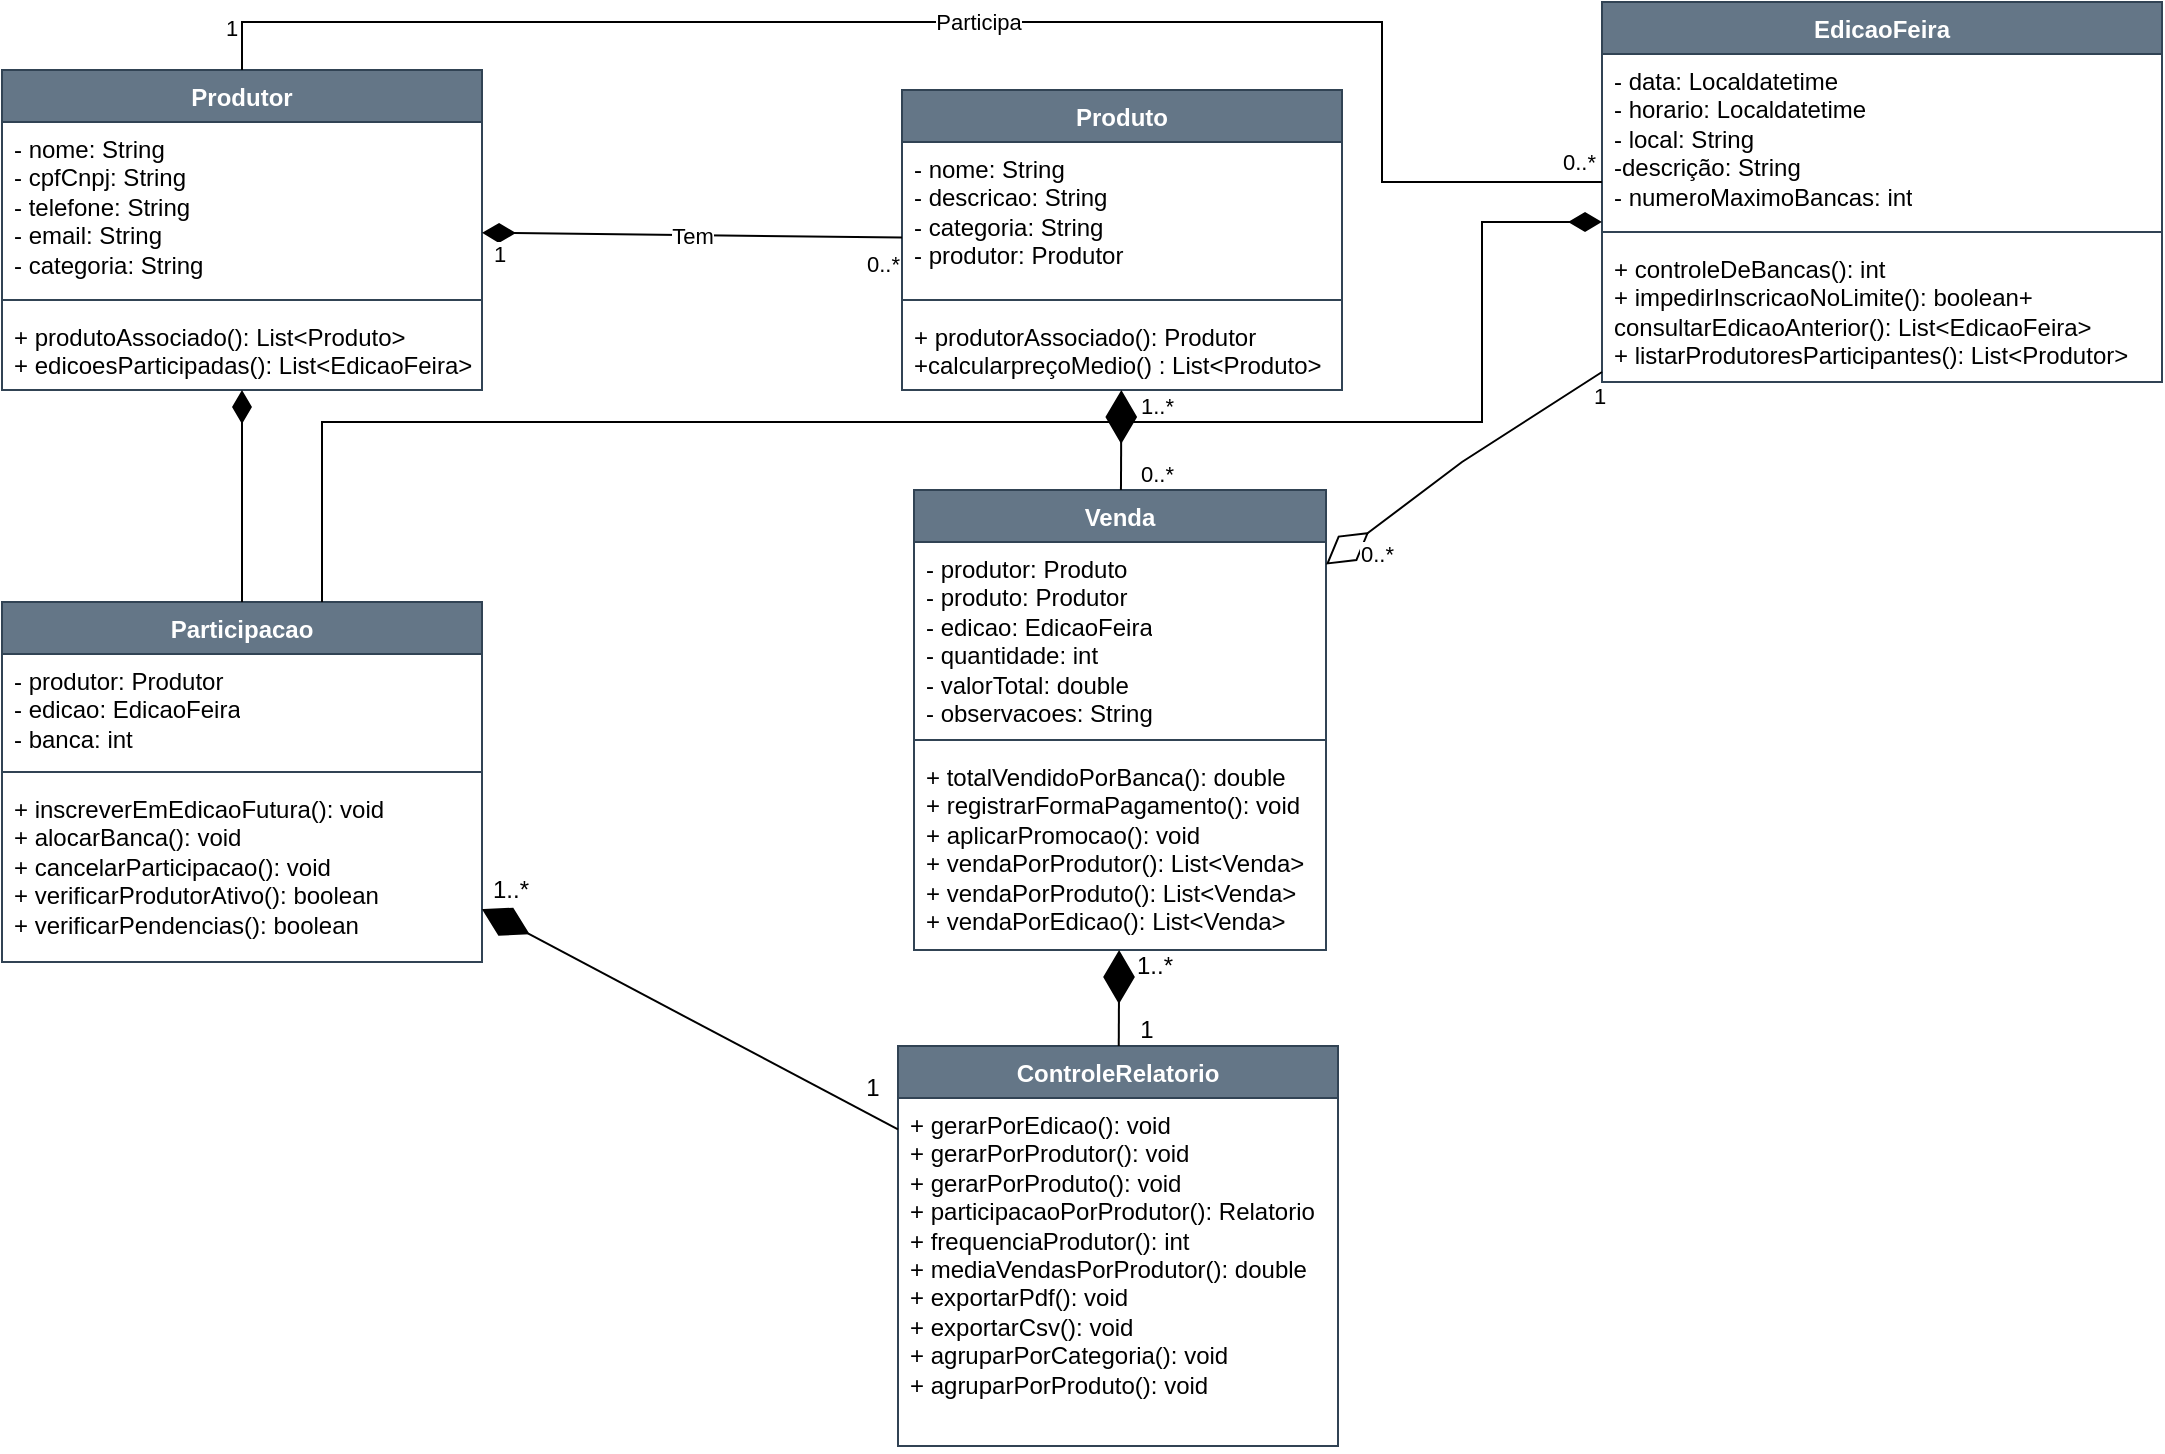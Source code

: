 <mxfile version="27.0.9">
  <diagram name="Página-1" id="UubFM1cYbvkRw-unpNSV">
    <mxGraphModel dx="1371" dy="765" grid="1" gridSize="10" guides="1" tooltips="1" connect="1" arrows="1" fold="1" page="1" pageScale="1" pageWidth="827" pageHeight="1169" math="0" shadow="0">
      <root>
        <mxCell id="0" />
        <mxCell id="1" parent="0" />
        <mxCell id="cK3SOVMdzuHlb-Z2l-2t-1" value="Produtor" style="swimlane;fontStyle=1;align=center;verticalAlign=top;childLayout=stackLayout;horizontal=1;startSize=26;horizontalStack=0;resizeParent=1;resizeParentMax=0;resizeLast=0;collapsible=1;marginBottom=0;whiteSpace=wrap;html=1;fillColor=#647687;strokeColor=#314354;fontColor=#ffffff;" parent="1" vertex="1">
          <mxGeometry x="20" y="54" width="240" height="160" as="geometry" />
        </mxCell>
        <mxCell id="cK3SOVMdzuHlb-Z2l-2t-2" value="- nome: String&lt;div&gt;- cpfCnpj: String&lt;/div&gt;&lt;div&gt;- telefone&lt;span style=&quot;background-color: transparent; color: light-dark(rgb(0, 0, 0), rgb(255, 255, 255));&quot;&gt;: String&lt;/span&gt;&lt;/div&gt;&lt;div&gt;- email&lt;span style=&quot;background-color: transparent; color: light-dark(rgb(0, 0, 0), rgb(255, 255, 255));&quot;&gt;: String&lt;/span&gt;&lt;/div&gt;&lt;div&gt;- categoria&lt;span style=&quot;background-color: transparent; color: light-dark(rgb(0, 0, 0), rgb(255, 255, 255));&quot;&gt;: String&lt;/span&gt;&lt;/div&gt;" style="text;strokeColor=none;fillColor=none;align=left;verticalAlign=top;spacingLeft=4;spacingRight=4;overflow=hidden;rotatable=0;points=[[0,0.5],[1,0.5]];portConstraint=eastwest;whiteSpace=wrap;html=1;" parent="cK3SOVMdzuHlb-Z2l-2t-1" vertex="1">
          <mxGeometry y="26" width="240" height="84" as="geometry" />
        </mxCell>
        <mxCell id="cK3SOVMdzuHlb-Z2l-2t-3" value="" style="line;strokeWidth=1;fillColor=none;align=left;verticalAlign=middle;spacingTop=-1;spacingLeft=3;spacingRight=3;rotatable=0;labelPosition=right;points=[];portConstraint=eastwest;strokeColor=inherit;" parent="cK3SOVMdzuHlb-Z2l-2t-1" vertex="1">
          <mxGeometry y="110" width="240" height="10" as="geometry" />
        </mxCell>
        <mxCell id="cK3SOVMdzuHlb-Z2l-2t-4" value="+ produtoAssociado(): List&amp;lt;Produto&amp;gt;&lt;div&gt;+ edicoesParticipadas(): List&amp;lt;EdicaoFeira&amp;gt;&lt;/div&gt;" style="text;strokeColor=none;fillColor=none;align=left;verticalAlign=top;spacingLeft=4;spacingRight=4;overflow=hidden;rotatable=0;points=[[0,0.5],[1,0.5]];portConstraint=eastwest;whiteSpace=wrap;html=1;" parent="cK3SOVMdzuHlb-Z2l-2t-1" vertex="1">
          <mxGeometry y="120" width="240" height="40" as="geometry" />
        </mxCell>
        <mxCell id="cK3SOVMdzuHlb-Z2l-2t-5" value="Produto" style="swimlane;fontStyle=1;align=center;verticalAlign=top;childLayout=stackLayout;horizontal=1;startSize=26;horizontalStack=0;resizeParent=1;resizeParentMax=0;resizeLast=0;collapsible=1;marginBottom=0;whiteSpace=wrap;html=1;fillColor=#647687;strokeColor=#314354;fontColor=#ffffff;" parent="1" vertex="1">
          <mxGeometry x="470" y="64" width="220" height="150" as="geometry" />
        </mxCell>
        <mxCell id="cK3SOVMdzuHlb-Z2l-2t-6" value="- nome: String&lt;div&gt;- descricao&lt;span style=&quot;background-color: transparent; color: light-dark(rgb(0, 0, 0), rgb(255, 255, 255));&quot;&gt;: String&lt;/span&gt;&lt;/div&gt;&lt;div&gt;- categoria&lt;span style=&quot;background-color: transparent; color: light-dark(rgb(0, 0, 0), rgb(255, 255, 255));&quot;&gt;: String&lt;/span&gt;&lt;/div&gt;&lt;div&gt;&lt;span style=&quot;background-color: transparent; color: light-dark(rgb(0, 0, 0), rgb(255, 255, 255));&quot;&gt;- produtor: Produtor&lt;/span&gt;&lt;/div&gt;" style="text;strokeColor=none;fillColor=none;align=left;verticalAlign=top;spacingLeft=4;spacingRight=4;overflow=hidden;rotatable=0;points=[[0,0.5],[1,0.5]];portConstraint=eastwest;whiteSpace=wrap;html=1;" parent="cK3SOVMdzuHlb-Z2l-2t-5" vertex="1">
          <mxGeometry y="26" width="220" height="74" as="geometry" />
        </mxCell>
        <mxCell id="cK3SOVMdzuHlb-Z2l-2t-7" value="" style="line;strokeWidth=1;fillColor=none;align=left;verticalAlign=middle;spacingTop=-1;spacingLeft=3;spacingRight=3;rotatable=0;labelPosition=right;points=[];portConstraint=eastwest;strokeColor=inherit;" parent="cK3SOVMdzuHlb-Z2l-2t-5" vertex="1">
          <mxGeometry y="100" width="220" height="10" as="geometry" />
        </mxCell>
        <mxCell id="cK3SOVMdzuHlb-Z2l-2t-8" value="&lt;div&gt;+ produtorAssociado(): Produtor&lt;/div&gt;&lt;div&gt;+calcularpreçoMedio() : List&amp;lt;Produto&amp;gt;&lt;/div&gt;" style="text;strokeColor=none;fillColor=none;align=left;verticalAlign=top;spacingLeft=4;spacingRight=4;overflow=hidden;rotatable=0;points=[[0,0.5],[1,0.5]];portConstraint=eastwest;whiteSpace=wrap;html=1;" parent="cK3SOVMdzuHlb-Z2l-2t-5" vertex="1">
          <mxGeometry y="110" width="220" height="40" as="geometry" />
        </mxCell>
        <mxCell id="cK3SOVMdzuHlb-Z2l-2t-9" value="EdicaoFeira" style="swimlane;fontStyle=1;align=center;verticalAlign=top;childLayout=stackLayout;horizontal=1;startSize=26;horizontalStack=0;resizeParent=1;resizeParentMax=0;resizeLast=0;collapsible=1;marginBottom=0;whiteSpace=wrap;html=1;fillColor=#647687;strokeColor=#314354;fontColor=#ffffff;" parent="1" vertex="1">
          <mxGeometry x="820" y="20" width="280" height="190" as="geometry" />
        </mxCell>
        <mxCell id="cK3SOVMdzuHlb-Z2l-2t-10" value="- data: Localdatetime&lt;div&gt;- horario: Localdatetime&lt;/div&gt;&lt;div&gt;- local&lt;span style=&quot;background-color: transparent; color: light-dark(rgb(0, 0, 0), rgb(255, 255, 255));&quot;&gt;: String&lt;/span&gt;&lt;/div&gt;&lt;div&gt;&lt;span style=&quot;background-color: transparent; color: light-dark(rgb(0, 0, 0), rgb(255, 255, 255));&quot;&gt;-descrição: String&lt;/span&gt;&lt;/div&gt;&lt;div&gt;- numeroMaximoBancas: int&lt;/div&gt;" style="text;strokeColor=none;fillColor=none;align=left;verticalAlign=top;spacingLeft=4;spacingRight=4;overflow=hidden;rotatable=0;points=[[0,0.5],[1,0.5]];portConstraint=eastwest;whiteSpace=wrap;html=1;" parent="cK3SOVMdzuHlb-Z2l-2t-9" vertex="1">
          <mxGeometry y="26" width="280" height="84" as="geometry" />
        </mxCell>
        <mxCell id="cK3SOVMdzuHlb-Z2l-2t-11" value="" style="line;strokeWidth=1;fillColor=none;align=left;verticalAlign=middle;spacingTop=-1;spacingLeft=3;spacingRight=3;rotatable=0;labelPosition=right;points=[];portConstraint=eastwest;strokeColor=inherit;" parent="cK3SOVMdzuHlb-Z2l-2t-9" vertex="1">
          <mxGeometry y="110" width="280" height="10" as="geometry" />
        </mxCell>
        <mxCell id="cK3SOVMdzuHlb-Z2l-2t-12" value="+ controleDeBancas(): int&lt;div&gt;+ impedirInscricaoNoLimite(): boolean+ consultarEdicaoAnterior(): List&amp;lt;EdicaoFeira&amp;gt;&lt;div&gt;+ listarProdutoresParticipantes(): List&amp;lt;Produtor&amp;gt;&lt;/div&gt;&lt;/div&gt;&lt;div&gt;&lt;br&gt;&lt;/div&gt;" style="text;strokeColor=none;fillColor=none;align=left;verticalAlign=top;spacingLeft=4;spacingRight=4;overflow=hidden;rotatable=0;points=[[0,0.5],[1,0.5]];portConstraint=eastwest;whiteSpace=wrap;html=1;" parent="cK3SOVMdzuHlb-Z2l-2t-9" vertex="1">
          <mxGeometry y="120" width="280" height="70" as="geometry" />
        </mxCell>
        <mxCell id="cK3SOVMdzuHlb-Z2l-2t-13" value="Participacao" style="swimlane;fontStyle=1;align=center;verticalAlign=top;childLayout=stackLayout;horizontal=1;startSize=26;horizontalStack=0;resizeParent=1;resizeParentMax=0;resizeLast=0;collapsible=1;marginBottom=0;whiteSpace=wrap;html=1;fillColor=#647687;fontColor=#ffffff;strokeColor=#314354;" parent="1" vertex="1">
          <mxGeometry x="20" y="320" width="240" height="180" as="geometry" />
        </mxCell>
        <mxCell id="cK3SOVMdzuHlb-Z2l-2t-14" value="- produtor: Produtor&lt;div&gt;- edicao: EdicaoFeira&lt;/div&gt;&lt;div&gt;- banca: int&lt;/div&gt;" style="text;strokeColor=none;fillColor=none;align=left;verticalAlign=top;spacingLeft=4;spacingRight=4;overflow=hidden;rotatable=0;points=[[0,0.5],[1,0.5]];portConstraint=eastwest;whiteSpace=wrap;html=1;" parent="cK3SOVMdzuHlb-Z2l-2t-13" vertex="1">
          <mxGeometry y="26" width="240" height="54" as="geometry" />
        </mxCell>
        <mxCell id="cK3SOVMdzuHlb-Z2l-2t-15" value="" style="line;strokeWidth=1;fillColor=none;align=left;verticalAlign=middle;spacingTop=-1;spacingLeft=3;spacingRight=3;rotatable=0;labelPosition=right;points=[];portConstraint=eastwest;strokeColor=inherit;" parent="cK3SOVMdzuHlb-Z2l-2t-13" vertex="1">
          <mxGeometry y="80" width="240" height="10" as="geometry" />
        </mxCell>
        <mxCell id="cK3SOVMdzuHlb-Z2l-2t-16" value="+ inscreverEmEdicaoFutura(): void&lt;div&gt;+ alocarBanca(): void&lt;/div&gt;&lt;div&gt;+ cancelarParticipacao(): void&lt;/div&gt;&lt;div&gt;+ verificarProdutorAtivo(): boolean&lt;/div&gt;&lt;div&gt;+ verificarPendencias(): boolean&lt;/div&gt;" style="text;strokeColor=none;fillColor=none;align=left;verticalAlign=top;spacingLeft=4;spacingRight=4;overflow=hidden;rotatable=0;points=[[0,0.5],[1,0.5]];portConstraint=eastwest;whiteSpace=wrap;html=1;" parent="cK3SOVMdzuHlb-Z2l-2t-13" vertex="1">
          <mxGeometry y="90" width="240" height="90" as="geometry" />
        </mxCell>
        <mxCell id="cK3SOVMdzuHlb-Z2l-2t-17" value="Venda" style="swimlane;fontStyle=1;align=center;verticalAlign=top;childLayout=stackLayout;horizontal=1;startSize=26;horizontalStack=0;resizeParent=1;resizeParentMax=0;resizeLast=0;collapsible=1;marginBottom=0;whiteSpace=wrap;html=1;fillColor=#647687;fontColor=#ffffff;strokeColor=#314354;" parent="1" vertex="1">
          <mxGeometry x="476" y="264" width="206" height="230" as="geometry" />
        </mxCell>
        <mxCell id="cK3SOVMdzuHlb-Z2l-2t-18" value="- produtor: Produto&lt;div&gt;- produto: Produtor&lt;/div&gt;&lt;div&gt;- edicao: EdicaoFeira&lt;/div&gt;&lt;div&gt;- quantidade: int&lt;/div&gt;&lt;div&gt;- valorTotal: double&lt;/div&gt;&lt;div&gt;- observacoes: String&lt;/div&gt;" style="text;strokeColor=none;fillColor=none;align=left;verticalAlign=top;spacingLeft=4;spacingRight=4;overflow=hidden;rotatable=0;points=[[0,0.5],[1,0.5]];portConstraint=eastwest;whiteSpace=wrap;html=1;" parent="cK3SOVMdzuHlb-Z2l-2t-17" vertex="1">
          <mxGeometry y="26" width="206" height="94" as="geometry" />
        </mxCell>
        <mxCell id="cK3SOVMdzuHlb-Z2l-2t-19" value="" style="line;strokeWidth=1;fillColor=none;align=left;verticalAlign=middle;spacingTop=-1;spacingLeft=3;spacingRight=3;rotatable=0;labelPosition=right;points=[];portConstraint=eastwest;strokeColor=inherit;" parent="cK3SOVMdzuHlb-Z2l-2t-17" vertex="1">
          <mxGeometry y="120" width="206" height="10" as="geometry" />
        </mxCell>
        <mxCell id="cK3SOVMdzuHlb-Z2l-2t-20" value="+ totalVendidoPorBanca(): double&lt;div&gt;+ registrarFormaPagamento(): void&lt;/div&gt;&lt;div&gt;+ aplicarPromocao(): void&lt;/div&gt;&lt;div&gt;+ vendaPorProdutor(): List&amp;lt;Venda&amp;gt;&lt;div&gt;+ vendaPorProduto()&lt;span style=&quot;background-color: transparent; color: light-dark(rgb(0, 0, 0), rgb(255, 255, 255));&quot;&gt;: List&amp;lt;Venda&amp;gt;&lt;/span&gt;&lt;/div&gt;&lt;div&gt;+ vendaPorEdicao()&lt;span style=&quot;background-color: transparent; color: light-dark(rgb(0, 0, 0), rgb(255, 255, 255));&quot;&gt;: List&amp;lt;Venda&amp;gt;&lt;/span&gt;&lt;/div&gt;&lt;br&gt;&lt;/div&gt;" style="text;strokeColor=none;fillColor=none;align=left;verticalAlign=top;spacingLeft=4;spacingRight=4;overflow=hidden;rotatable=0;points=[[0,0.5],[1,0.5]];portConstraint=eastwest;whiteSpace=wrap;html=1;" parent="cK3SOVMdzuHlb-Z2l-2t-17" vertex="1">
          <mxGeometry y="130" width="206" height="100" as="geometry" />
        </mxCell>
        <mxCell id="cK3SOVMdzuHlb-Z2l-2t-27" value="ControleRelatorio" style="swimlane;fontStyle=1;align=center;verticalAlign=top;childLayout=stackLayout;horizontal=1;startSize=26;horizontalStack=0;resizeParent=1;resizeParentMax=0;resizeLast=0;collapsible=1;marginBottom=0;whiteSpace=wrap;html=1;fillColor=#647687;fontColor=#ffffff;strokeColor=#314354;" parent="1" vertex="1">
          <mxGeometry x="468" y="542" width="220" height="200" as="geometry" />
        </mxCell>
        <mxCell id="cK3SOVMdzuHlb-Z2l-2t-28" value="+ gerarPorEdicao(): void&lt;div&gt;+ gerarPorProdutor(): void&lt;/div&gt;&lt;div&gt;+ gerarPorProduto(): void&lt;/div&gt;&lt;div&gt;+ participacaoPorProdutor(): Relatorio&lt;/div&gt;&lt;div&gt;+ frequenciaProdutor(): int&lt;/div&gt;&lt;div&gt;+ mediaVendasPorProdutor(): double&lt;/div&gt;&lt;div&gt;+ exportarPdf(): void&lt;div&gt;+ exportarCsv(): void&lt;/div&gt;&lt;div&gt;+ agruparPorCategoria(): void&lt;/div&gt;&lt;div&gt;+ agruparPorProduto(): void&lt;/div&gt;&lt;br&gt;&lt;/div&gt;&lt;div&gt;&lt;br&gt;&lt;/div&gt;" style="text;strokeColor=none;fillColor=none;align=left;verticalAlign=top;spacingLeft=4;spacingRight=4;overflow=hidden;rotatable=0;points=[[0,0.5],[1,0.5]];portConstraint=eastwest;whiteSpace=wrap;html=1;" parent="cK3SOVMdzuHlb-Z2l-2t-27" vertex="1">
          <mxGeometry y="26" width="220" height="174" as="geometry" />
        </mxCell>
        <mxCell id="cK3SOVMdzuHlb-Z2l-2t-31" value="Tem" style="endArrow=none;html=1;endSize=12;startArrow=diamondThin;startSize=14;startFill=1;rounded=0;endFill=0;" parent="1" source="cK3SOVMdzuHlb-Z2l-2t-1" target="cK3SOVMdzuHlb-Z2l-2t-5" edge="1">
          <mxGeometry relative="1" as="geometry">
            <mxPoint x="260" y="130.028" as="sourcePoint" />
            <mxPoint x="470" y="123.078" as="targetPoint" />
            <Array as="points" />
          </mxGeometry>
        </mxCell>
        <mxCell id="cK3SOVMdzuHlb-Z2l-2t-32" value="1&lt;div&gt;&lt;br&gt;&lt;/div&gt;" style="edgeLabel;resizable=0;html=1;align=left;verticalAlign=top;" parent="cK3SOVMdzuHlb-Z2l-2t-31" connectable="0" vertex="1">
          <mxGeometry x="-1" relative="1" as="geometry">
            <mxPoint x="4" y="-2" as="offset" />
          </mxGeometry>
        </mxCell>
        <mxCell id="cK3SOVMdzuHlb-Z2l-2t-33" value="0..*" style="edgeLabel;resizable=0;html=1;align=right;verticalAlign=top;" parent="cK3SOVMdzuHlb-Z2l-2t-31" connectable="0" vertex="1">
          <mxGeometry x="1" relative="1" as="geometry" />
        </mxCell>
        <mxCell id="cK3SOVMdzuHlb-Z2l-2t-36" value="" style="endArrow=none;html=1;endSize=12;startArrow=diamondThin;startSize=14;startFill=1;rounded=0;endFill=0;" parent="1" source="cK3SOVMdzuHlb-Z2l-2t-1" target="cK3SOVMdzuHlb-Z2l-2t-13" edge="1">
          <mxGeometry relative="1" as="geometry">
            <mxPoint x="340" y="250" as="sourcePoint" />
            <mxPoint x="550" y="250" as="targetPoint" />
            <Array as="points" />
          </mxGeometry>
        </mxCell>
        <mxCell id="Uev11RCgkz0eMrtclTKq-8" value="" style="endArrow=none;html=1;endSize=12;startArrow=diamondThin;startSize=14;startFill=1;rounded=0;endFill=0;edgeStyle=orthogonalEdgeStyle;" parent="1" source="cK3SOVMdzuHlb-Z2l-2t-9" target="cK3SOVMdzuHlb-Z2l-2t-13" edge="1">
          <mxGeometry relative="1" as="geometry">
            <mxPoint x="680" y="300" as="sourcePoint" />
            <mxPoint x="680" y="406" as="targetPoint" />
            <Array as="points">
              <mxPoint x="760" y="130" />
              <mxPoint x="760" y="230" />
              <mxPoint x="180" y="230" />
            </Array>
          </mxGeometry>
        </mxCell>
        <mxCell id="Uev11RCgkz0eMrtclTKq-9" value="Participa" style="endArrow=none;html=1;endSize=12;startArrow=none;startSize=14;startFill=0;rounded=0;endFill=0;edgeStyle=orthogonalEdgeStyle;" parent="1" source="cK3SOVMdzuHlb-Z2l-2t-1" target="cK3SOVMdzuHlb-Z2l-2t-9" edge="1">
          <mxGeometry relative="1" as="geometry">
            <mxPoint x="520" y="210" as="sourcePoint" />
            <mxPoint x="730" y="210" as="targetPoint" />
            <Array as="points">
              <mxPoint x="140" y="30" />
              <mxPoint x="710" y="30" />
              <mxPoint x="710" y="110" />
            </Array>
          </mxGeometry>
        </mxCell>
        <mxCell id="Uev11RCgkz0eMrtclTKq-10" value="1&lt;div&gt;&lt;br&gt;&lt;/div&gt;" style="edgeLabel;resizable=0;html=1;align=left;verticalAlign=top;" parent="Uev11RCgkz0eMrtclTKq-9" connectable="0" vertex="1">
          <mxGeometry x="-1" relative="1" as="geometry">
            <mxPoint x="-10" y="-34" as="offset" />
          </mxGeometry>
        </mxCell>
        <mxCell id="Uev11RCgkz0eMrtclTKq-11" value="0..*" style="edgeLabel;resizable=0;html=1;align=right;verticalAlign=top;" parent="Uev11RCgkz0eMrtclTKq-9" connectable="0" vertex="1">
          <mxGeometry x="1" relative="1" as="geometry">
            <mxPoint x="-3" y="-23" as="offset" />
          </mxGeometry>
        </mxCell>
        <mxCell id="Uev11RCgkz0eMrtclTKq-14" value="" style="endArrow=diamondThin;endFill=0;endSize=24;html=1;rounded=0;" parent="1" source="cK3SOVMdzuHlb-Z2l-2t-9" target="cK3SOVMdzuHlb-Z2l-2t-17" edge="1">
          <mxGeometry width="160" relative="1" as="geometry">
            <mxPoint x="330" y="280" as="sourcePoint" />
            <mxPoint x="490" y="280" as="targetPoint" />
            <Array as="points">
              <mxPoint x="750" y="250" />
            </Array>
          </mxGeometry>
        </mxCell>
        <mxCell id="Uev11RCgkz0eMrtclTKq-16" value="1&lt;div&gt;&lt;br&gt;&lt;/div&gt;" style="edgeLabel;resizable=0;html=1;align=left;verticalAlign=top;" parent="1" connectable="0" vertex="1">
          <mxGeometry x="814" y="204" as="geometry" />
        </mxCell>
        <mxCell id="Uev11RCgkz0eMrtclTKq-17" value="0..*" style="edgeLabel;resizable=0;html=1;align=right;verticalAlign=top;" parent="1" connectable="0" vertex="1">
          <mxGeometry x="716" y="283" as="geometry" />
        </mxCell>
        <mxCell id="Uev11RCgkz0eMrtclTKq-22" value="" style="endArrow=diamondThin;endFill=1;endSize=24;html=1;rounded=0;" parent="1" source="cK3SOVMdzuHlb-Z2l-2t-17" target="cK3SOVMdzuHlb-Z2l-2t-5" edge="1">
          <mxGeometry width="160" relative="1" as="geometry">
            <mxPoint x="980" y="460" as="sourcePoint" />
            <mxPoint x="980" y="370" as="targetPoint" />
          </mxGeometry>
        </mxCell>
        <mxCell id="Uev11RCgkz0eMrtclTKq-23" value="1..*" style="edgeLabel;resizable=0;html=1;align=right;verticalAlign=top;" parent="1" connectable="0" vertex="1">
          <mxGeometry x="606" y="209" as="geometry" />
        </mxCell>
        <mxCell id="Uev11RCgkz0eMrtclTKq-24" value="0..*" style="edgeLabel;resizable=0;html=1;align=right;verticalAlign=top;" parent="1" connectable="0" vertex="1">
          <mxGeometry x="606" y="243" as="geometry" />
        </mxCell>
        <mxCell id="cTLOUE46LRVvWe_v4zAX-1" value="" style="endArrow=diamondThin;endFill=1;endSize=24;html=1;rounded=0;" edge="1" parent="1" source="cK3SOVMdzuHlb-Z2l-2t-27" target="cK3SOVMdzuHlb-Z2l-2t-17">
          <mxGeometry width="160" relative="1" as="geometry">
            <mxPoint x="579.5" y="544" as="sourcePoint" />
            <mxPoint x="580.5" y="494" as="targetPoint" />
          </mxGeometry>
        </mxCell>
        <mxCell id="cTLOUE46LRVvWe_v4zAX-3" value="1..*" style="text;html=1;align=center;verticalAlign=middle;resizable=0;points=[];autosize=1;strokeColor=none;fillColor=none;" vertex="1" parent="1">
          <mxGeometry x="576" y="487" width="40" height="30" as="geometry" />
        </mxCell>
        <mxCell id="cTLOUE46LRVvWe_v4zAX-4" value="&lt;div&gt;1&lt;/div&gt;&lt;div&gt;&lt;br&gt;&lt;/div&gt;" style="text;html=1;align=center;verticalAlign=middle;resizable=0;points=[];autosize=1;strokeColor=none;fillColor=none;" vertex="1" parent="1">
          <mxGeometry x="577" y="521" width="30" height="40" as="geometry" />
        </mxCell>
        <mxCell id="cTLOUE46LRVvWe_v4zAX-5" value="" style="endArrow=diamondThin;endFill=1;endSize=24;html=1;rounded=0;" edge="1" parent="1" source="cK3SOVMdzuHlb-Z2l-2t-27" target="cK3SOVMdzuHlb-Z2l-2t-13">
          <mxGeometry width="160" relative="1" as="geometry">
            <mxPoint x="600" y="400" as="sourcePoint" />
            <mxPoint x="760" y="400" as="targetPoint" />
          </mxGeometry>
        </mxCell>
        <mxCell id="cTLOUE46LRVvWe_v4zAX-6" value="1..*" style="text;html=1;align=center;verticalAlign=middle;resizable=0;points=[];autosize=1;strokeColor=none;fillColor=none;" vertex="1" parent="1">
          <mxGeometry x="254" y="449" width="40" height="30" as="geometry" />
        </mxCell>
        <mxCell id="cTLOUE46LRVvWe_v4zAX-7" value="&lt;div&gt;1&lt;/div&gt;&lt;div&gt;&lt;br&gt;&lt;/div&gt;" style="text;html=1;align=center;verticalAlign=middle;resizable=0;points=[];autosize=1;strokeColor=none;fillColor=none;" vertex="1" parent="1">
          <mxGeometry x="440" y="550" width="30" height="40" as="geometry" />
        </mxCell>
      </root>
    </mxGraphModel>
  </diagram>
</mxfile>

